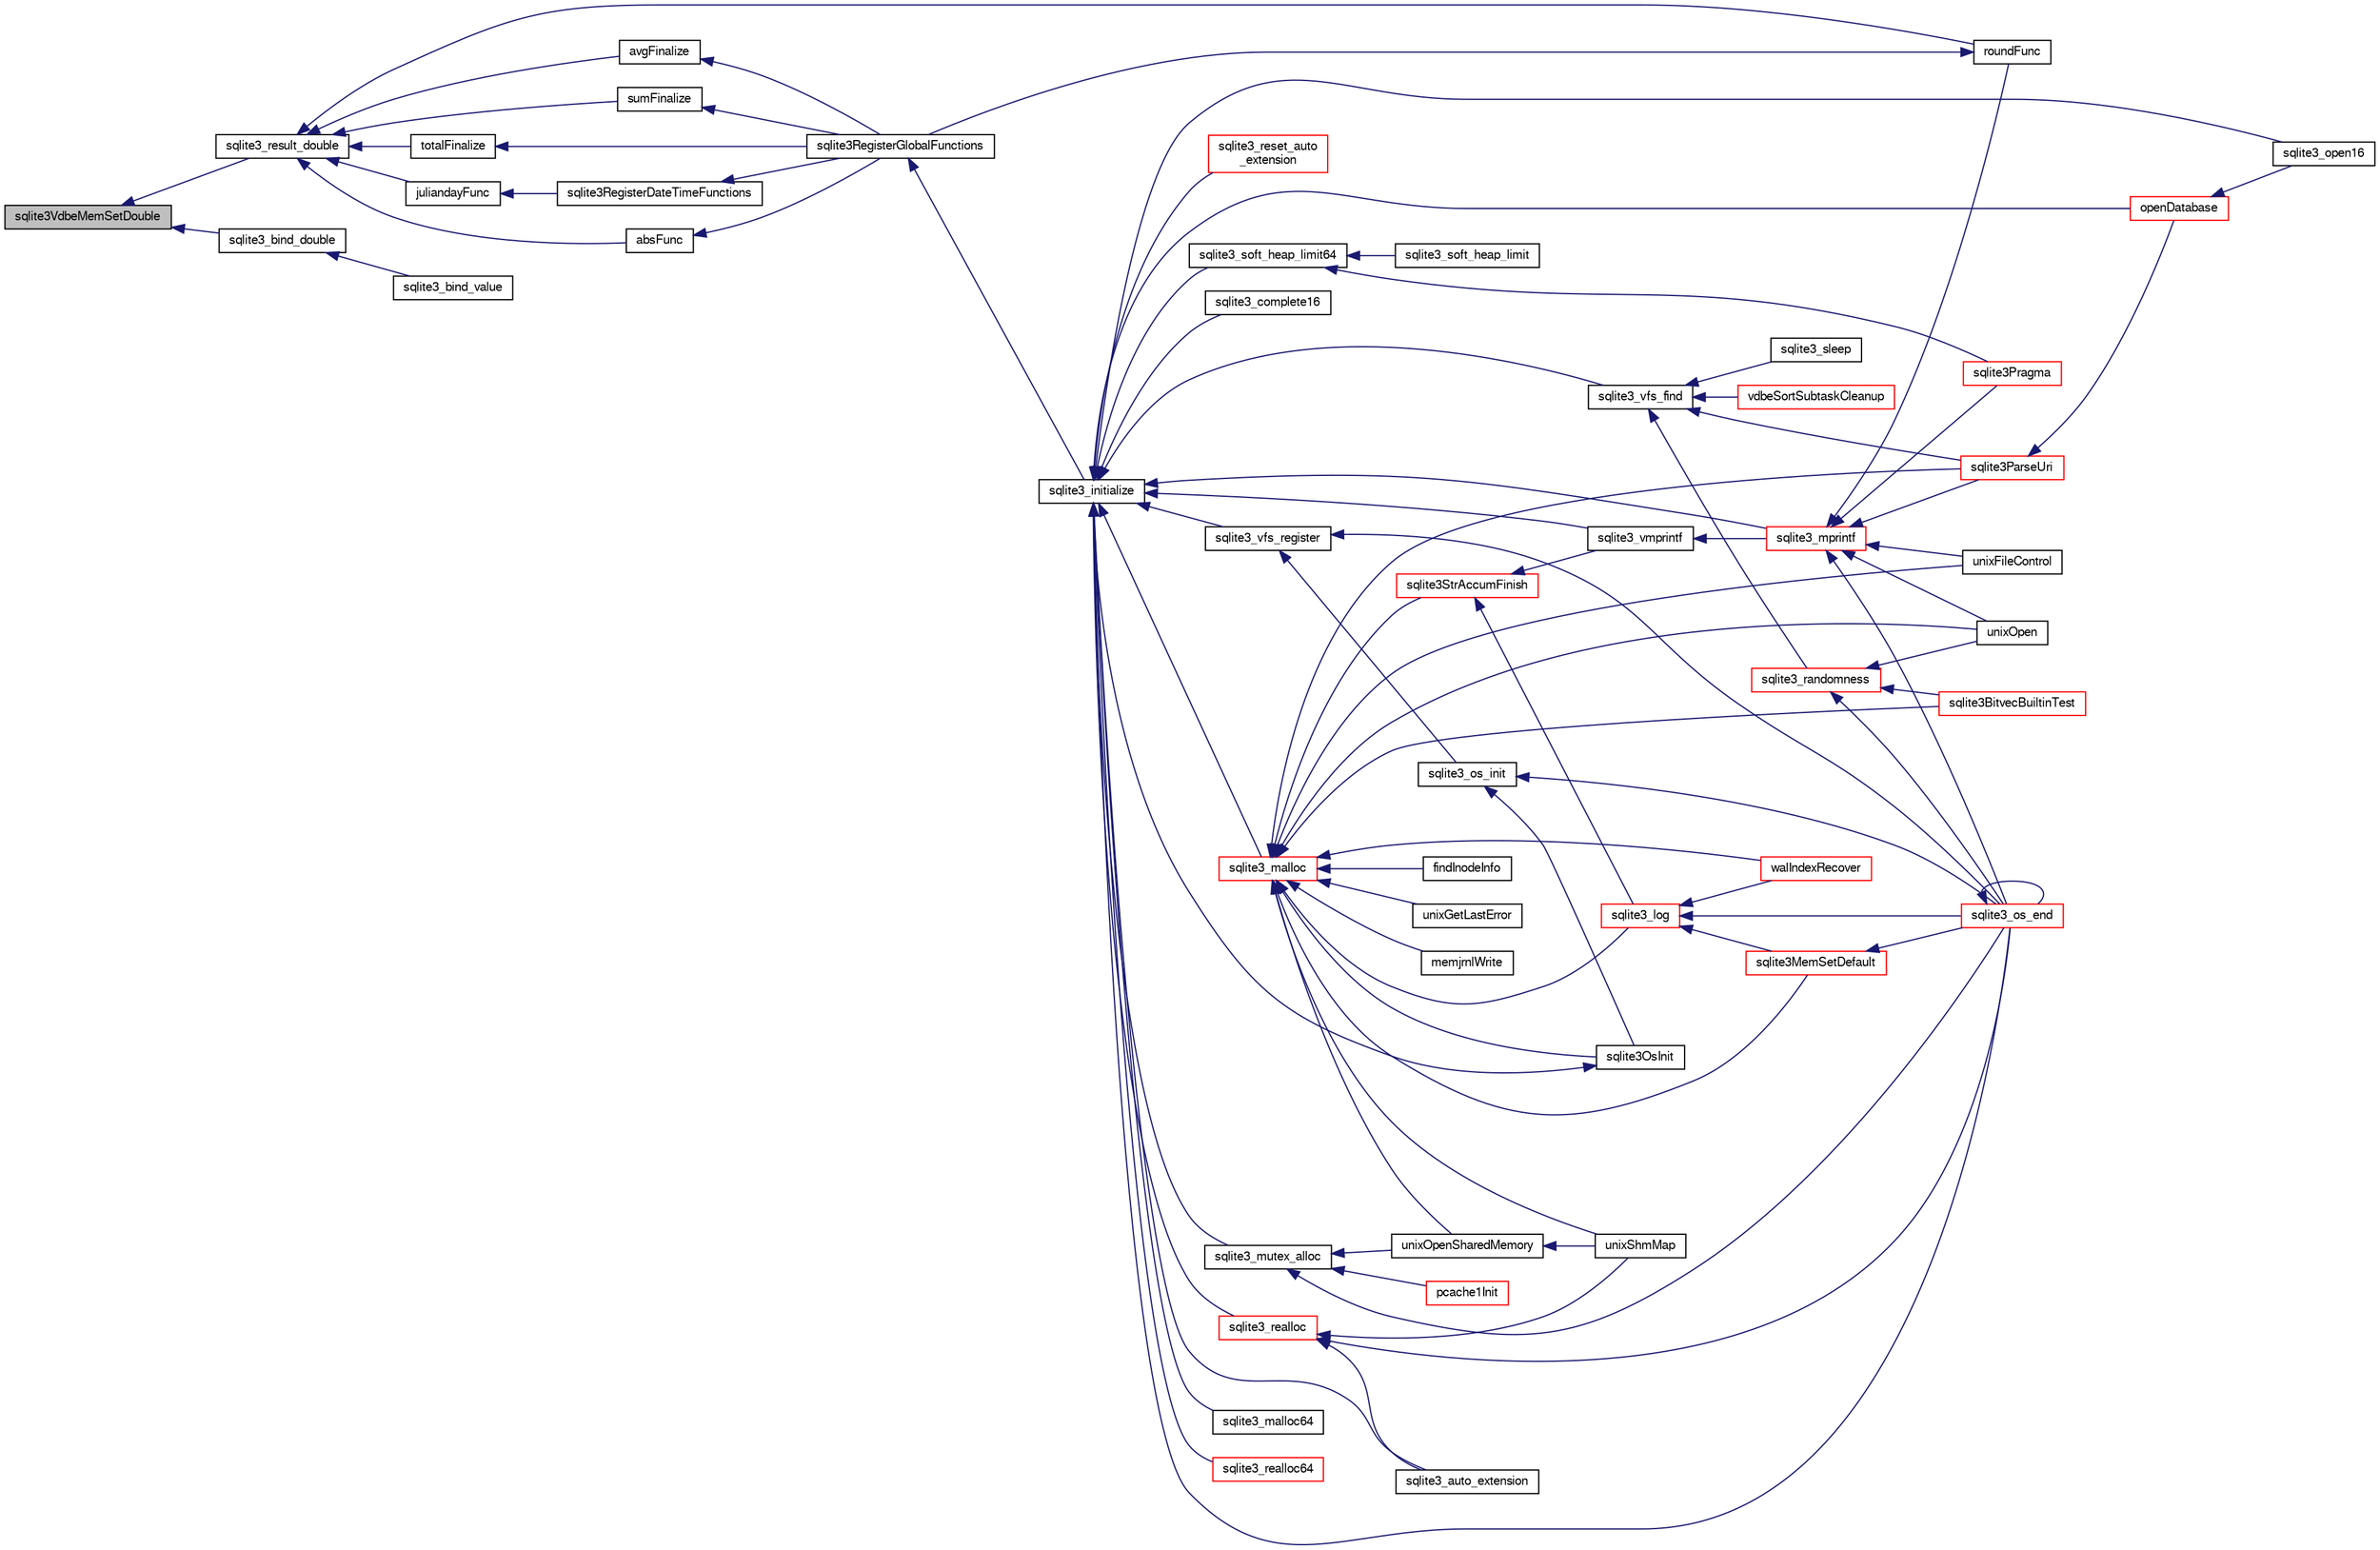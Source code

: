 digraph "sqlite3VdbeMemSetDouble"
{
  edge [fontname="FreeSans",fontsize="10",labelfontname="FreeSans",labelfontsize="10"];
  node [fontname="FreeSans",fontsize="10",shape=record];
  rankdir="LR";
  Node775877 [label="sqlite3VdbeMemSetDouble",height=0.2,width=0.4,color="black", fillcolor="grey75", style="filled", fontcolor="black"];
  Node775877 -> Node775878 [dir="back",color="midnightblue",fontsize="10",style="solid",fontname="FreeSans"];
  Node775878 [label="sqlite3_result_double",height=0.2,width=0.4,color="black", fillcolor="white", style="filled",URL="$sqlite3_8h.html#a534d012000f6dd9777ad42c495b68585"];
  Node775878 -> Node775879 [dir="back",color="midnightblue",fontsize="10",style="solid",fontname="FreeSans"];
  Node775879 [label="juliandayFunc",height=0.2,width=0.4,color="black", fillcolor="white", style="filled",URL="$sqlite3_8c.html#ac3eed2d3f72c21bee1e65f9d0f33a263"];
  Node775879 -> Node775880 [dir="back",color="midnightblue",fontsize="10",style="solid",fontname="FreeSans"];
  Node775880 [label="sqlite3RegisterDateTimeFunctions",height=0.2,width=0.4,color="black", fillcolor="white", style="filled",URL="$sqlite3_8c.html#a44405fdf6c4462912007f6602ecc0bb4"];
  Node775880 -> Node775881 [dir="back",color="midnightblue",fontsize="10",style="solid",fontname="FreeSans"];
  Node775881 [label="sqlite3RegisterGlobalFunctions",height=0.2,width=0.4,color="black", fillcolor="white", style="filled",URL="$sqlite3_8c.html#a9f75bd111010f29e1b8d74344473c4ec"];
  Node775881 -> Node775882 [dir="back",color="midnightblue",fontsize="10",style="solid",fontname="FreeSans"];
  Node775882 [label="sqlite3_initialize",height=0.2,width=0.4,color="black", fillcolor="white", style="filled",URL="$sqlite3_8h.html#ab0c0ee2d5d4cf8b28e9572296a8861df"];
  Node775882 -> Node775883 [dir="back",color="midnightblue",fontsize="10",style="solid",fontname="FreeSans"];
  Node775883 [label="sqlite3_vfs_find",height=0.2,width=0.4,color="black", fillcolor="white", style="filled",URL="$sqlite3_8h.html#ac201a26de3dfa1d6deb8069eb8d95627"];
  Node775883 -> Node775884 [dir="back",color="midnightblue",fontsize="10",style="solid",fontname="FreeSans"];
  Node775884 [label="sqlite3_randomness",height=0.2,width=0.4,color="red", fillcolor="white", style="filled",URL="$sqlite3_8h.html#aa452ad88657d4606e137b09c4e9315c7"];
  Node775884 -> Node775888 [dir="back",color="midnightblue",fontsize="10",style="solid",fontname="FreeSans"];
  Node775888 [label="unixOpen",height=0.2,width=0.4,color="black", fillcolor="white", style="filled",URL="$sqlite3_8c.html#a8ed5efc47b6e14f7805cd1bb9b215775"];
  Node775884 -> Node775889 [dir="back",color="midnightblue",fontsize="10",style="solid",fontname="FreeSans"];
  Node775889 [label="sqlite3_os_end",height=0.2,width=0.4,color="red", fillcolor="white", style="filled",URL="$sqlite3_8h.html#a2288c95881ecca13d994e42b6a958906"];
  Node775889 -> Node775889 [dir="back",color="midnightblue",fontsize="10",style="solid",fontname="FreeSans"];
  Node775884 -> Node775891 [dir="back",color="midnightblue",fontsize="10",style="solid",fontname="FreeSans"];
  Node775891 [label="sqlite3BitvecBuiltinTest",height=0.2,width=0.4,color="red", fillcolor="white", style="filled",URL="$sqlite3_8c.html#a9b4e3e921ce1ede6f10a9106c034ff9b"];
  Node775883 -> Node776287 [dir="back",color="midnightblue",fontsize="10",style="solid",fontname="FreeSans"];
  Node776287 [label="vdbeSortSubtaskCleanup",height=0.2,width=0.4,color="red", fillcolor="white", style="filled",URL="$sqlite3_8c.html#abc8ce4c3ef58cc10f5b27642aab32b30"];
  Node775883 -> Node776290 [dir="back",color="midnightblue",fontsize="10",style="solid",fontname="FreeSans"];
  Node776290 [label="sqlite3ParseUri",height=0.2,width=0.4,color="red", fillcolor="white", style="filled",URL="$sqlite3_8c.html#aaa912f29a67460d8b2186c97056e8767"];
  Node776290 -> Node776133 [dir="back",color="midnightblue",fontsize="10",style="solid",fontname="FreeSans"];
  Node776133 [label="openDatabase",height=0.2,width=0.4,color="red", fillcolor="white", style="filled",URL="$sqlite3_8c.html#a6a9c3bc3a64234e863413f41db473758"];
  Node776133 -> Node776136 [dir="back",color="midnightblue",fontsize="10",style="solid",fontname="FreeSans"];
  Node776136 [label="sqlite3_open16",height=0.2,width=0.4,color="black", fillcolor="white", style="filled",URL="$sqlite3_8h.html#adbc401bb96713f32e553db32f6f3ca33"];
  Node775883 -> Node776291 [dir="back",color="midnightblue",fontsize="10",style="solid",fontname="FreeSans"];
  Node776291 [label="sqlite3_sleep",height=0.2,width=0.4,color="black", fillcolor="white", style="filled",URL="$sqlite3_8h.html#ad0c133ddbbecb6433f3c6ebef8966efa"];
  Node775882 -> Node776292 [dir="back",color="midnightblue",fontsize="10",style="solid",fontname="FreeSans"];
  Node776292 [label="sqlite3_vfs_register",height=0.2,width=0.4,color="black", fillcolor="white", style="filled",URL="$sqlite3_8h.html#a7184b289ccd4c4c7200589137d88c4ae"];
  Node776292 -> Node776293 [dir="back",color="midnightblue",fontsize="10",style="solid",fontname="FreeSans"];
  Node776293 [label="sqlite3_os_init",height=0.2,width=0.4,color="black", fillcolor="white", style="filled",URL="$sqlite3_8h.html#acebc2290d00a32d3afe2361f2979038b"];
  Node776293 -> Node776294 [dir="back",color="midnightblue",fontsize="10",style="solid",fontname="FreeSans"];
  Node776294 [label="sqlite3OsInit",height=0.2,width=0.4,color="black", fillcolor="white", style="filled",URL="$sqlite3_8c.html#afeaa886fe1ca086a30fd278b1d069762"];
  Node776294 -> Node775882 [dir="back",color="midnightblue",fontsize="10",style="solid",fontname="FreeSans"];
  Node776293 -> Node775889 [dir="back",color="midnightblue",fontsize="10",style="solid",fontname="FreeSans"];
  Node776292 -> Node775889 [dir="back",color="midnightblue",fontsize="10",style="solid",fontname="FreeSans"];
  Node775882 -> Node776295 [dir="back",color="midnightblue",fontsize="10",style="solid",fontname="FreeSans"];
  Node776295 [label="sqlite3_mutex_alloc",height=0.2,width=0.4,color="black", fillcolor="white", style="filled",URL="$sqlite3_8h.html#aa3f89418cd18e99596435c958b29b650"];
  Node776295 -> Node776296 [dir="back",color="midnightblue",fontsize="10",style="solid",fontname="FreeSans"];
  Node776296 [label="unixOpenSharedMemory",height=0.2,width=0.4,color="black", fillcolor="white", style="filled",URL="$sqlite3_8c.html#a30775afa2e08ca6ddc7853326afed7c7"];
  Node776296 -> Node776297 [dir="back",color="midnightblue",fontsize="10",style="solid",fontname="FreeSans"];
  Node776297 [label="unixShmMap",height=0.2,width=0.4,color="black", fillcolor="white", style="filled",URL="$sqlite3_8c.html#aeaa77f0ab08a4f4ee5f86e8c9727e974"];
  Node776295 -> Node775889 [dir="back",color="midnightblue",fontsize="10",style="solid",fontname="FreeSans"];
  Node776295 -> Node776298 [dir="back",color="midnightblue",fontsize="10",style="solid",fontname="FreeSans"];
  Node776298 [label="pcache1Init",height=0.2,width=0.4,color="red", fillcolor="white", style="filled",URL="$sqlite3_8c.html#a05e9c1daf3dd812db1d769b69b20e069"];
  Node775882 -> Node776368 [dir="back",color="midnightblue",fontsize="10",style="solid",fontname="FreeSans"];
  Node776368 [label="sqlite3_soft_heap_limit64",height=0.2,width=0.4,color="black", fillcolor="white", style="filled",URL="$sqlite3_8h.html#ab37b3a4d1652e3acb2c43d1252e6b852"];
  Node776368 -> Node776369 [dir="back",color="midnightblue",fontsize="10",style="solid",fontname="FreeSans"];
  Node776369 [label="sqlite3_soft_heap_limit",height=0.2,width=0.4,color="black", fillcolor="white", style="filled",URL="$sqlite3_8h.html#a18c3472581de3072201723e798524fdc"];
  Node776368 -> Node775976 [dir="back",color="midnightblue",fontsize="10",style="solid",fontname="FreeSans"];
  Node775976 [label="sqlite3Pragma",height=0.2,width=0.4,color="red", fillcolor="white", style="filled",URL="$sqlite3_8c.html#a111391370f58f8e6a6eca51fd34d62ed"];
  Node775882 -> Node776370 [dir="back",color="midnightblue",fontsize="10",style="solid",fontname="FreeSans"];
  Node776370 [label="sqlite3_malloc",height=0.2,width=0.4,color="red", fillcolor="white", style="filled",URL="$sqlite3_8h.html#a510e31845345737f17d86ce0b2328356"];
  Node776370 -> Node776294 [dir="back",color="midnightblue",fontsize="10",style="solid",fontname="FreeSans"];
  Node776370 -> Node776366 [dir="back",color="midnightblue",fontsize="10",style="solid",fontname="FreeSans"];
  Node776366 [label="sqlite3MemSetDefault",height=0.2,width=0.4,color="red", fillcolor="white", style="filled",URL="$sqlite3_8c.html#a162fbfd727e92c5f8f72625b5ff62549"];
  Node776366 -> Node775889 [dir="back",color="midnightblue",fontsize="10",style="solid",fontname="FreeSans"];
  Node776370 -> Node776371 [dir="back",color="midnightblue",fontsize="10",style="solid",fontname="FreeSans"];
  Node776371 [label="sqlite3StrAccumFinish",height=0.2,width=0.4,color="red", fillcolor="white", style="filled",URL="$sqlite3_8c.html#adb7f26b10ac1b847db6f000ef4c2e2ba"];
  Node776371 -> Node776445 [dir="back",color="midnightblue",fontsize="10",style="solid",fontname="FreeSans"];
  Node776445 [label="sqlite3_vmprintf",height=0.2,width=0.4,color="black", fillcolor="white", style="filled",URL="$sqlite3_8h.html#ac240de67ddf003828f16a6d9dd3fa3ca"];
  Node776445 -> Node776446 [dir="back",color="midnightblue",fontsize="10",style="solid",fontname="FreeSans"];
  Node776446 [label="sqlite3_mprintf",height=0.2,width=0.4,color="red", fillcolor="white", style="filled",URL="$sqlite3_8h.html#a9533933e57f7ccbb48c32041ce3a8862"];
  Node776446 -> Node775887 [dir="back",color="midnightblue",fontsize="10",style="solid",fontname="FreeSans"];
  Node775887 [label="unixFileControl",height=0.2,width=0.4,color="black", fillcolor="white", style="filled",URL="$sqlite3_8c.html#ad71f213fa385cc58f307cefd953c03ae"];
  Node776446 -> Node775888 [dir="back",color="midnightblue",fontsize="10",style="solid",fontname="FreeSans"];
  Node776446 -> Node775889 [dir="back",color="midnightblue",fontsize="10",style="solid",fontname="FreeSans"];
  Node776446 -> Node776448 [dir="back",color="midnightblue",fontsize="10",style="solid",fontname="FreeSans"];
  Node776448 [label="roundFunc",height=0.2,width=0.4,color="black", fillcolor="white", style="filled",URL="$sqlite3_8c.html#a8c444ba254edc27891111b76e7ba85e7"];
  Node776448 -> Node775881 [dir="back",color="midnightblue",fontsize="10",style="solid",fontname="FreeSans"];
  Node776446 -> Node775976 [dir="back",color="midnightblue",fontsize="10",style="solid",fontname="FreeSans"];
  Node776446 -> Node776290 [dir="back",color="midnightblue",fontsize="10",style="solid",fontname="FreeSans"];
  Node776371 -> Node776554 [dir="back",color="midnightblue",fontsize="10",style="solid",fontname="FreeSans"];
  Node776554 [label="sqlite3_log",height=0.2,width=0.4,color="red", fillcolor="white", style="filled",URL="$sqlite3_8h.html#a298c9699bf9c143662c6b1fec4b2dc3b"];
  Node776554 -> Node776366 [dir="back",color="midnightblue",fontsize="10",style="solid",fontname="FreeSans"];
  Node776554 -> Node775889 [dir="back",color="midnightblue",fontsize="10",style="solid",fontname="FreeSans"];
  Node776554 -> Node776483 [dir="back",color="midnightblue",fontsize="10",style="solid",fontname="FreeSans"];
  Node776483 [label="walIndexRecover",height=0.2,width=0.4,color="red", fillcolor="white", style="filled",URL="$sqlite3_8c.html#ab4ee99f3710323acbeb6c495dd18d205"];
  Node776370 -> Node776554 [dir="back",color="midnightblue",fontsize="10",style="solid",fontname="FreeSans"];
  Node776370 -> Node776633 [dir="back",color="midnightblue",fontsize="10",style="solid",fontname="FreeSans"];
  Node776633 [label="findInodeInfo",height=0.2,width=0.4,color="black", fillcolor="white", style="filled",URL="$sqlite3_8c.html#ac92c39062e69a79c4a62dfd55242c782"];
  Node776370 -> Node775887 [dir="back",color="midnightblue",fontsize="10",style="solid",fontname="FreeSans"];
  Node776370 -> Node776296 [dir="back",color="midnightblue",fontsize="10",style="solid",fontname="FreeSans"];
  Node776370 -> Node776297 [dir="back",color="midnightblue",fontsize="10",style="solid",fontname="FreeSans"];
  Node776370 -> Node775888 [dir="back",color="midnightblue",fontsize="10",style="solid",fontname="FreeSans"];
  Node776370 -> Node776466 [dir="back",color="midnightblue",fontsize="10",style="solid",fontname="FreeSans"];
  Node776466 [label="unixGetLastError",height=0.2,width=0.4,color="black", fillcolor="white", style="filled",URL="$sqlite3_8c.html#aed1e42f49d74b419c3c85b559dd61240"];
  Node776370 -> Node775891 [dir="back",color="midnightblue",fontsize="10",style="solid",fontname="FreeSans"];
  Node776370 -> Node776483 [dir="back",color="midnightblue",fontsize="10",style="solid",fontname="FreeSans"];
  Node776370 -> Node776634 [dir="back",color="midnightblue",fontsize="10",style="solid",fontname="FreeSans"];
  Node776634 [label="memjrnlWrite",height=0.2,width=0.4,color="black", fillcolor="white", style="filled",URL="$sqlite3_8c.html#af8bd7d5d7eafce5542f8de300a120c47"];
  Node776370 -> Node776290 [dir="back",color="midnightblue",fontsize="10",style="solid",fontname="FreeSans"];
  Node775882 -> Node776636 [dir="back",color="midnightblue",fontsize="10",style="solid",fontname="FreeSans"];
  Node776636 [label="sqlite3_malloc64",height=0.2,width=0.4,color="black", fillcolor="white", style="filled",URL="$sqlite3_8h.html#a12b7ee85e539ea28c130c5c75b96a82a"];
  Node775882 -> Node776637 [dir="back",color="midnightblue",fontsize="10",style="solid",fontname="FreeSans"];
  Node776637 [label="sqlite3_realloc",height=0.2,width=0.4,color="red", fillcolor="white", style="filled",URL="$sqlite3_8h.html#a627f0eeface58024ef47403d8cc76b35"];
  Node776637 -> Node776297 [dir="back",color="midnightblue",fontsize="10",style="solid",fontname="FreeSans"];
  Node776637 -> Node775889 [dir="back",color="midnightblue",fontsize="10",style="solid",fontname="FreeSans"];
  Node776637 -> Node776653 [dir="back",color="midnightblue",fontsize="10",style="solid",fontname="FreeSans"];
  Node776653 [label="sqlite3_auto_extension",height=0.2,width=0.4,color="black", fillcolor="white", style="filled",URL="$sqlite3_8h.html#a85a95b45e94f6bcd52aa39b6acdb36d7"];
  Node775882 -> Node776655 [dir="back",color="midnightblue",fontsize="10",style="solid",fontname="FreeSans"];
  Node776655 [label="sqlite3_realloc64",height=0.2,width=0.4,color="red", fillcolor="white", style="filled",URL="$sqlite3_8h.html#afe88c85e9f864a3fd92941cad197245d"];
  Node775882 -> Node776445 [dir="back",color="midnightblue",fontsize="10",style="solid",fontname="FreeSans"];
  Node775882 -> Node776446 [dir="back",color="midnightblue",fontsize="10",style="solid",fontname="FreeSans"];
  Node775882 -> Node775889 [dir="back",color="midnightblue",fontsize="10",style="solid",fontname="FreeSans"];
  Node775882 -> Node776653 [dir="back",color="midnightblue",fontsize="10",style="solid",fontname="FreeSans"];
  Node775882 -> Node776755 [dir="back",color="midnightblue",fontsize="10",style="solid",fontname="FreeSans"];
  Node776755 [label="sqlite3_reset_auto\l_extension",height=0.2,width=0.4,color="red", fillcolor="white", style="filled",URL="$sqlite3_8h.html#ac33f4064ae6690cada7bdc89e8153ffc"];
  Node775882 -> Node776620 [dir="back",color="midnightblue",fontsize="10",style="solid",fontname="FreeSans"];
  Node776620 [label="sqlite3_complete16",height=0.2,width=0.4,color="black", fillcolor="white", style="filled",URL="$sqlite3_8h.html#a3260341c2ef82787acca48414a1d03a1"];
  Node775882 -> Node776133 [dir="back",color="midnightblue",fontsize="10",style="solid",fontname="FreeSans"];
  Node775882 -> Node776136 [dir="back",color="midnightblue",fontsize="10",style="solid",fontname="FreeSans"];
  Node775878 -> Node776682 [dir="back",color="midnightblue",fontsize="10",style="solid",fontname="FreeSans"];
  Node776682 [label="absFunc",height=0.2,width=0.4,color="black", fillcolor="white", style="filled",URL="$sqlite3_8c.html#af271994a34f441432d50d7095e0ed23d"];
  Node776682 -> Node775881 [dir="back",color="midnightblue",fontsize="10",style="solid",fontname="FreeSans"];
  Node775878 -> Node776448 [dir="back",color="midnightblue",fontsize="10",style="solid",fontname="FreeSans"];
  Node775878 -> Node776683 [dir="back",color="midnightblue",fontsize="10",style="solid",fontname="FreeSans"];
  Node776683 [label="sumFinalize",height=0.2,width=0.4,color="black", fillcolor="white", style="filled",URL="$sqlite3_8c.html#a09f66b45d4b3b0e332744766a4f944fb"];
  Node776683 -> Node775881 [dir="back",color="midnightblue",fontsize="10",style="solid",fontname="FreeSans"];
  Node775878 -> Node776693 [dir="back",color="midnightblue",fontsize="10",style="solid",fontname="FreeSans"];
  Node776693 [label="avgFinalize",height=0.2,width=0.4,color="black", fillcolor="white", style="filled",URL="$sqlite3_8c.html#ace3a4c9f975a2bd5097c13bf8530f043"];
  Node776693 -> Node775881 [dir="back",color="midnightblue",fontsize="10",style="solid",fontname="FreeSans"];
  Node775878 -> Node776694 [dir="back",color="midnightblue",fontsize="10",style="solid",fontname="FreeSans"];
  Node776694 [label="totalFinalize",height=0.2,width=0.4,color="black", fillcolor="white", style="filled",URL="$sqlite3_8c.html#ae114661e6db16baf0f523e5d0f0f82e3"];
  Node776694 -> Node775881 [dir="back",color="midnightblue",fontsize="10",style="solid",fontname="FreeSans"];
  Node775877 -> Node776591 [dir="back",color="midnightblue",fontsize="10",style="solid",fontname="FreeSans"];
  Node776591 [label="sqlite3_bind_double",height=0.2,width=0.4,color="black", fillcolor="white", style="filled",URL="$sqlite3_8h.html#a8dc6f4de797850398e12e5022cae8915"];
  Node776591 -> Node776586 [dir="back",color="midnightblue",fontsize="10",style="solid",fontname="FreeSans"];
  Node776586 [label="sqlite3_bind_value",height=0.2,width=0.4,color="black", fillcolor="white", style="filled",URL="$sqlite3_8h.html#a962df8800a9e412161fee0add5f7267e"];
}

